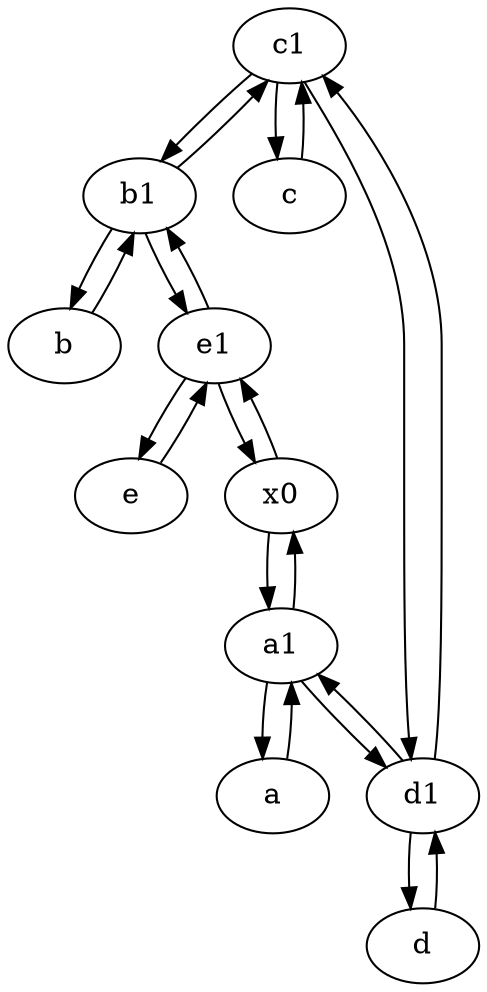 digraph  {
	c1 [pos="30,15!"];
	b [pos="50,20!"];
	e [pos="30,50!"];
	b1 [pos="45,20!"];
	a [pos="40,10!"];
	c [pos="20,10!"];
	a1 [pos="40,15!"];
	d1 [pos="25,30!"];
	e1 [pos="25,45!"];
	d [pos="20,30!"];
	x0;
	d1 -> d;
	b -> b1;
	d -> d1;
	a -> a1;
	e -> e1;
	b1 -> b;
	a1 -> d1;
	x0 -> a1;
	b1 -> c1;
	b1 -> e1;
	e1 -> b1;
	c1 -> c;
	x0 -> e1;
	c1 -> b1;
	d1 -> c1;
	c -> c1;
	a1 -> x0;
	a1 -> a;
	d1 -> a1;
	c1 -> d1;
	e1 -> x0;
	e1 -> e;

	}